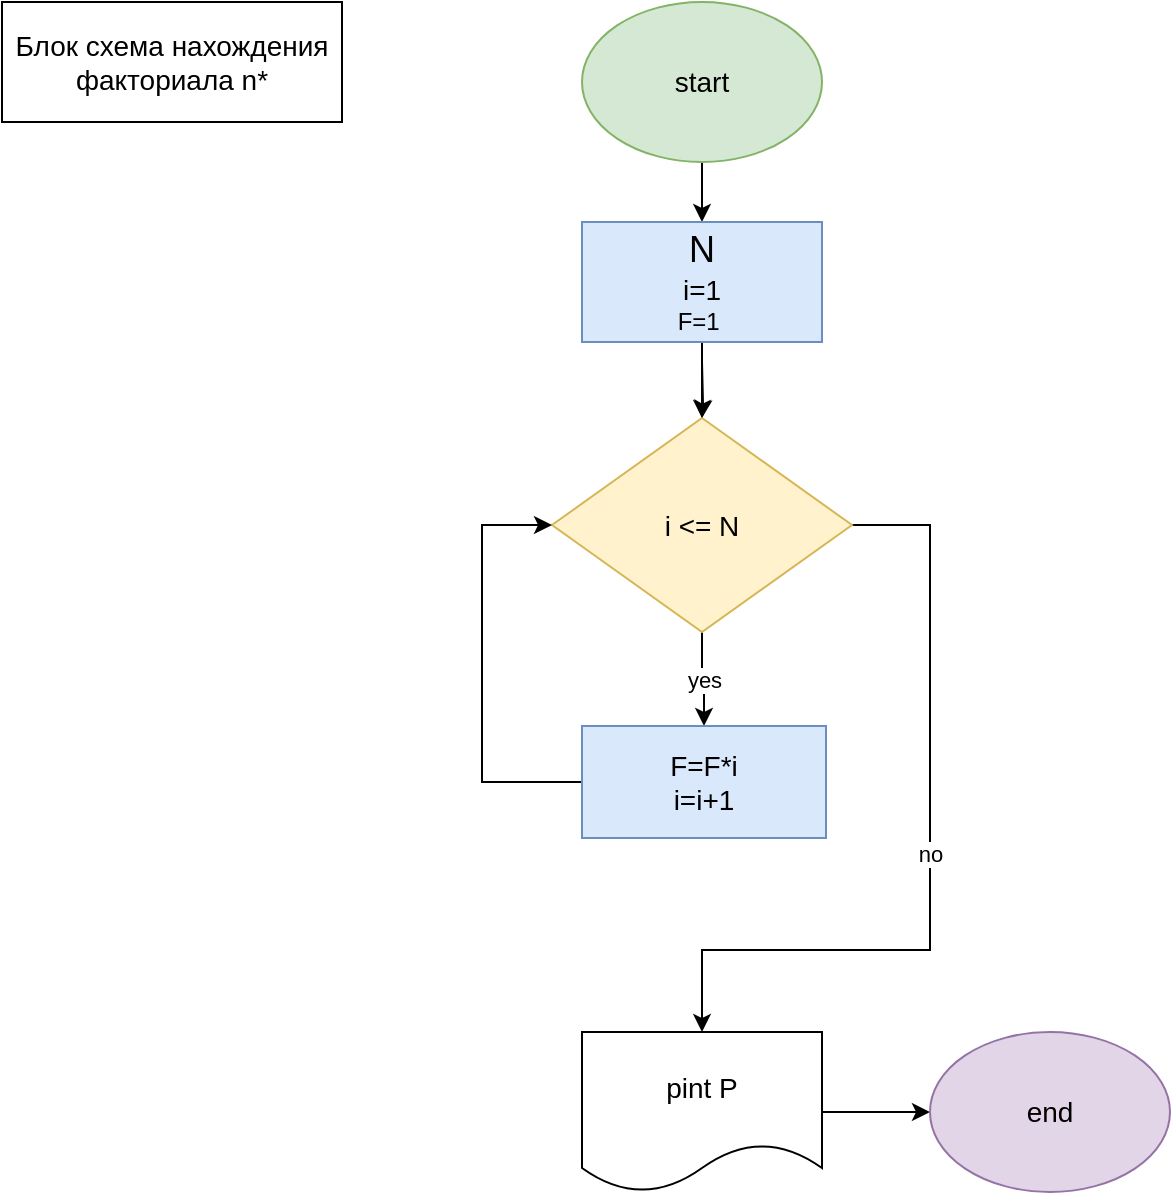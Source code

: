 <mxfile version="21.0.6" type="device"><diagram name="Страница 1" id="IVFSJN0oHct35iAttQXV"><mxGraphModel dx="1010" dy="550" grid="1" gridSize="14" guides="1" tooltips="1" connect="1" arrows="1" fold="1" page="1" pageScale="1" pageWidth="827" pageHeight="1169" math="0" shadow="0"><root><mxCell id="0"/><mxCell id="1" parent="0"/><mxCell id="TI_J1H4-uXtMKGgqjMDm-1" value="Блок схема нахождения факториала n*" style="rounded=0;whiteSpace=wrap;html=1;fontSize=14;" parent="1" vertex="1"><mxGeometry x="40" y="30" width="170" height="60" as="geometry"/></mxCell><mxCell id="TI_J1H4-uXtMKGgqjMDm-4" style="edgeStyle=orthogonalEdgeStyle;rounded=0;orthogonalLoop=1;jettySize=auto;html=1;fontSize=14;" parent="1" source="TI_J1H4-uXtMKGgqjMDm-2" edge="1"><mxGeometry relative="1" as="geometry"><mxPoint x="390" y="140" as="targetPoint"/></mxGeometry></mxCell><mxCell id="TI_J1H4-uXtMKGgqjMDm-2" value="start" style="ellipse;whiteSpace=wrap;html=1;fontSize=14;fillColor=#d5e8d4;strokeColor=#82b366;" parent="1" vertex="1"><mxGeometry x="330" y="30" width="120" height="80" as="geometry"/></mxCell><mxCell id="TI_J1H4-uXtMKGgqjMDm-6" value="" style="edgeStyle=orthogonalEdgeStyle;rounded=0;orthogonalLoop=1;jettySize=auto;html=1;fontSize=14;" parent="1" target="TI_J1H4-uXtMKGgqjMDm-5" edge="1"><mxGeometry relative="1" as="geometry"><mxPoint x="390" y="210" as="sourcePoint"/></mxGeometry></mxCell><mxCell id="FqAM-yM6Dds8lbgoFR1U-2" value="yes" style="edgeStyle=orthogonalEdgeStyle;rounded=0;orthogonalLoop=1;jettySize=auto;html=1;entryX=0.5;entryY=0;entryDx=0;entryDy=0;" edge="1" parent="1" source="TI_J1H4-uXtMKGgqjMDm-5" target="FqAM-yM6Dds8lbgoFR1U-1"><mxGeometry relative="1" as="geometry"/></mxCell><mxCell id="FqAM-yM6Dds8lbgoFR1U-4" value="no" style="edgeStyle=orthogonalEdgeStyle;rounded=0;orthogonalLoop=1;jettySize=auto;html=1;entryX=0.5;entryY=0;entryDx=0;entryDy=0;" edge="1" parent="1" source="TI_J1H4-uXtMKGgqjMDm-5" target="TI_J1H4-uXtMKGgqjMDm-7"><mxGeometry relative="1" as="geometry"><mxPoint x="390" y="504" as="targetPoint"/><Array as="points"><mxPoint x="504" y="292"/><mxPoint x="504" y="504"/><mxPoint x="390" y="504"/></Array></mxGeometry></mxCell><mxCell id="TI_J1H4-uXtMKGgqjMDm-5" value="i &amp;lt;= N" style="rhombus;whiteSpace=wrap;html=1;fontSize=14;fillColor=#fff2cc;strokeColor=#d6b656;" parent="1" vertex="1"><mxGeometry x="315" y="238" width="150" height="107" as="geometry"/></mxCell><mxCell id="TI_J1H4-uXtMKGgqjMDm-10" style="edgeStyle=orthogonalEdgeStyle;rounded=0;orthogonalLoop=1;jettySize=auto;html=1;exitX=1;exitY=0.5;exitDx=0;exitDy=0;entryX=0;entryY=0.5;entryDx=0;entryDy=0;fontSize=14;" parent="1" source="TI_J1H4-uXtMKGgqjMDm-7" target="TI_J1H4-uXtMKGgqjMDm-9" edge="1"><mxGeometry relative="1" as="geometry"/></mxCell><mxCell id="TI_J1H4-uXtMKGgqjMDm-7" value="pint P" style="shape=document;whiteSpace=wrap;html=1;boundedLbl=1;fontSize=14;" parent="1" vertex="1"><mxGeometry x="330" y="545" width="120" height="80" as="geometry"/></mxCell><mxCell id="TI_J1H4-uXtMKGgqjMDm-9" value="end" style="ellipse;whiteSpace=wrap;html=1;fontSize=14;fillColor=#e1d5e7;strokeColor=#9673a6;" parent="1" vertex="1"><mxGeometry x="504" y="545" width="120" height="80" as="geometry"/></mxCell><mxCell id="FqAM-yM6Dds8lbgoFR1U-3" style="edgeStyle=orthogonalEdgeStyle;rounded=0;orthogonalLoop=1;jettySize=auto;html=1;entryX=0;entryY=0.5;entryDx=0;entryDy=0;" edge="1" parent="1" source="FqAM-yM6Dds8lbgoFR1U-1" target="TI_J1H4-uXtMKGgqjMDm-5"><mxGeometry relative="1" as="geometry"><mxPoint x="266" y="294" as="targetPoint"/><Array as="points"><mxPoint x="280" y="420"/><mxPoint x="280" y="292"/></Array></mxGeometry></mxCell><mxCell id="FqAM-yM6Dds8lbgoFR1U-1" value="F=F*i&lt;br&gt;i=i+1" style="rounded=0;whiteSpace=wrap;html=1;fontSize=14;fillColor=#dae8fc;strokeColor=#6c8ebf;" vertex="1" parent="1"><mxGeometry x="330" y="392" width="122" height="56" as="geometry"/></mxCell><mxCell id="FqAM-yM6Dds8lbgoFR1U-6" value="" style="edgeStyle=orthogonalEdgeStyle;rounded=0;orthogonalLoop=1;jettySize=auto;html=1;" edge="1" parent="1" source="FqAM-yM6Dds8lbgoFR1U-5" target="TI_J1H4-uXtMKGgqjMDm-5"><mxGeometry relative="1" as="geometry"/></mxCell><mxCell id="FqAM-yM6Dds8lbgoFR1U-5" value="&lt;font style=&quot;border-color: var(--border-color); font-size: 14px;&quot;&gt;&lt;font style=&quot;border-color: var(--border-color); font-size: 18px;&quot;&gt;N&lt;/font&gt;&lt;br style=&quot;border-color: var(--border-color);&quot;&gt;&lt;/font&gt;&lt;font style=&quot;border-color: var(--border-color); font-size: 14px;&quot;&gt;i=1&lt;br style=&quot;border-color: var(--border-color);&quot;&gt;&lt;/font&gt;F=1&amp;nbsp;" style="rounded=0;whiteSpace=wrap;html=1;fillColor=#dae8fc;strokeColor=#6c8ebf;" vertex="1" parent="1"><mxGeometry x="330" y="140" width="120" height="60" as="geometry"/></mxCell></root></mxGraphModel></diagram></mxfile>